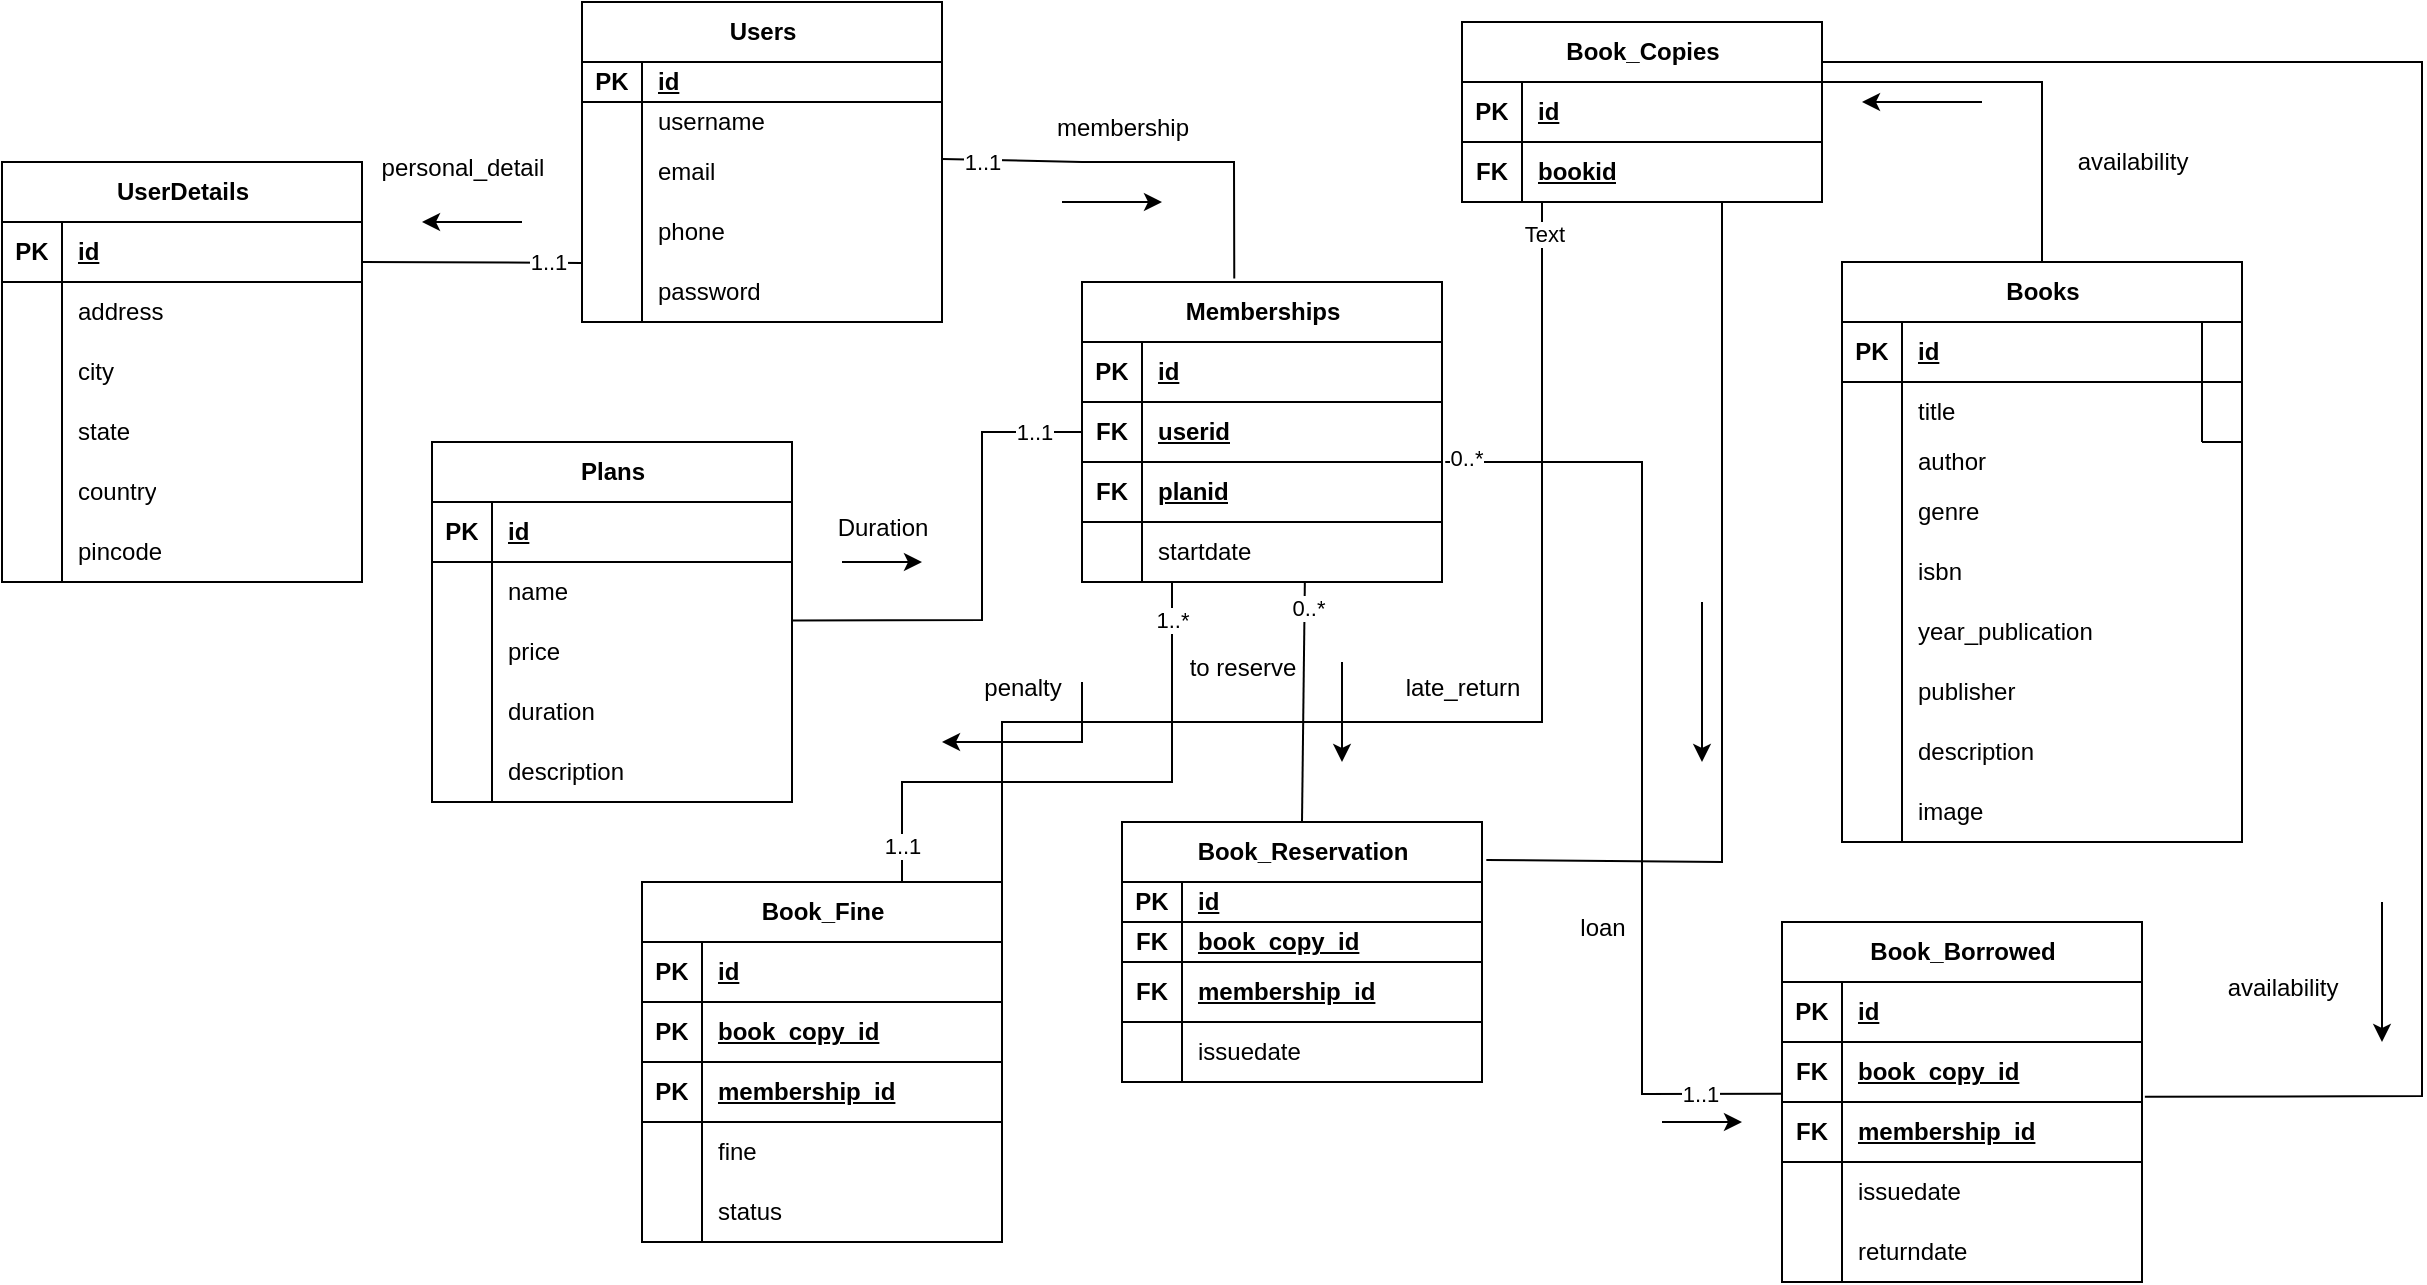 <mxfile version="22.0.8" type="github">
  <diagram id="R2lEEEUBdFMjLlhIrx00" name="Page-1">
    <mxGraphModel dx="1405" dy="641" grid="1" gridSize="10" guides="1" tooltips="1" connect="1" arrows="1" fold="1" page="1" pageScale="1" pageWidth="850" pageHeight="1100" math="0" shadow="0" extFonts="Permanent Marker^https://fonts.googleapis.com/css?family=Permanent+Marker">
      <root>
        <mxCell id="0" />
        <mxCell id="1" parent="0" />
        <mxCell id="9TNjj7RUPjqLeVkrVypB-42" value="UserDetails" style="shape=table;startSize=30;container=1;collapsible=1;childLayout=tableLayout;fixedRows=1;rowLines=0;fontStyle=1;align=center;resizeLast=1;html=1;" vertex="1" parent="1">
          <mxGeometry x="30" y="90" width="180" height="210" as="geometry" />
        </mxCell>
        <mxCell id="9TNjj7RUPjqLeVkrVypB-43" value="" style="shape=tableRow;horizontal=0;startSize=0;swimlaneHead=0;swimlaneBody=0;fillColor=none;collapsible=0;dropTarget=0;points=[[0,0.5],[1,0.5]];portConstraint=eastwest;top=0;left=0;right=0;bottom=1;" vertex="1" parent="9TNjj7RUPjqLeVkrVypB-42">
          <mxGeometry y="30" width="180" height="30" as="geometry" />
        </mxCell>
        <mxCell id="9TNjj7RUPjqLeVkrVypB-44" value="PK" style="shape=partialRectangle;connectable=0;fillColor=none;top=0;left=0;bottom=0;right=0;fontStyle=1;overflow=hidden;whiteSpace=wrap;html=1;" vertex="1" parent="9TNjj7RUPjqLeVkrVypB-43">
          <mxGeometry width="30" height="30" as="geometry">
            <mxRectangle width="30" height="30" as="alternateBounds" />
          </mxGeometry>
        </mxCell>
        <mxCell id="9TNjj7RUPjqLeVkrVypB-45" value="id" style="shape=partialRectangle;connectable=0;fillColor=none;top=0;left=0;bottom=0;right=0;align=left;spacingLeft=6;fontStyle=5;overflow=hidden;whiteSpace=wrap;html=1;" vertex="1" parent="9TNjj7RUPjqLeVkrVypB-43">
          <mxGeometry x="30" width="150" height="30" as="geometry">
            <mxRectangle width="150" height="30" as="alternateBounds" />
          </mxGeometry>
        </mxCell>
        <mxCell id="9TNjj7RUPjqLeVkrVypB-46" value="" style="shape=tableRow;horizontal=0;startSize=0;swimlaneHead=0;swimlaneBody=0;fillColor=none;collapsible=0;dropTarget=0;points=[[0,0.5],[1,0.5]];portConstraint=eastwest;top=0;left=0;right=0;bottom=0;" vertex="1" parent="9TNjj7RUPjqLeVkrVypB-42">
          <mxGeometry y="60" width="180" height="30" as="geometry" />
        </mxCell>
        <mxCell id="9TNjj7RUPjqLeVkrVypB-47" value="" style="shape=partialRectangle;connectable=0;fillColor=none;top=0;left=0;bottom=0;right=0;editable=1;overflow=hidden;whiteSpace=wrap;html=1;" vertex="1" parent="9TNjj7RUPjqLeVkrVypB-46">
          <mxGeometry width="30" height="30" as="geometry">
            <mxRectangle width="30" height="30" as="alternateBounds" />
          </mxGeometry>
        </mxCell>
        <mxCell id="9TNjj7RUPjqLeVkrVypB-48" value="address" style="shape=partialRectangle;connectable=0;fillColor=none;top=0;left=0;bottom=0;right=0;align=left;spacingLeft=6;overflow=hidden;whiteSpace=wrap;html=1;" vertex="1" parent="9TNjj7RUPjqLeVkrVypB-46">
          <mxGeometry x="30" width="150" height="30" as="geometry">
            <mxRectangle width="150" height="30" as="alternateBounds" />
          </mxGeometry>
        </mxCell>
        <mxCell id="9TNjj7RUPjqLeVkrVypB-49" value="" style="shape=tableRow;horizontal=0;startSize=0;swimlaneHead=0;swimlaneBody=0;fillColor=none;collapsible=0;dropTarget=0;points=[[0,0.5],[1,0.5]];portConstraint=eastwest;top=0;left=0;right=0;bottom=0;" vertex="1" parent="9TNjj7RUPjqLeVkrVypB-42">
          <mxGeometry y="90" width="180" height="30" as="geometry" />
        </mxCell>
        <mxCell id="9TNjj7RUPjqLeVkrVypB-50" value="" style="shape=partialRectangle;connectable=0;fillColor=none;top=0;left=0;bottom=0;right=0;editable=1;overflow=hidden;whiteSpace=wrap;html=1;" vertex="1" parent="9TNjj7RUPjqLeVkrVypB-49">
          <mxGeometry width="30" height="30" as="geometry">
            <mxRectangle width="30" height="30" as="alternateBounds" />
          </mxGeometry>
        </mxCell>
        <mxCell id="9TNjj7RUPjqLeVkrVypB-51" value="city" style="shape=partialRectangle;connectable=0;fillColor=none;top=0;left=0;bottom=0;right=0;align=left;spacingLeft=6;overflow=hidden;whiteSpace=wrap;html=1;" vertex="1" parent="9TNjj7RUPjqLeVkrVypB-49">
          <mxGeometry x="30" width="150" height="30" as="geometry">
            <mxRectangle width="150" height="30" as="alternateBounds" />
          </mxGeometry>
        </mxCell>
        <mxCell id="9TNjj7RUPjqLeVkrVypB-52" value="" style="shape=tableRow;horizontal=0;startSize=0;swimlaneHead=0;swimlaneBody=0;fillColor=none;collapsible=0;dropTarget=0;points=[[0,0.5],[1,0.5]];portConstraint=eastwest;top=0;left=0;right=0;bottom=0;" vertex="1" parent="9TNjj7RUPjqLeVkrVypB-42">
          <mxGeometry y="120" width="180" height="30" as="geometry" />
        </mxCell>
        <mxCell id="9TNjj7RUPjqLeVkrVypB-53" value="" style="shape=partialRectangle;connectable=0;fillColor=none;top=0;left=0;bottom=0;right=0;editable=1;overflow=hidden;whiteSpace=wrap;html=1;" vertex="1" parent="9TNjj7RUPjqLeVkrVypB-52">
          <mxGeometry width="30" height="30" as="geometry">
            <mxRectangle width="30" height="30" as="alternateBounds" />
          </mxGeometry>
        </mxCell>
        <mxCell id="9TNjj7RUPjqLeVkrVypB-54" value="state" style="shape=partialRectangle;connectable=0;fillColor=none;top=0;left=0;bottom=0;right=0;align=left;spacingLeft=6;overflow=hidden;whiteSpace=wrap;html=1;" vertex="1" parent="9TNjj7RUPjqLeVkrVypB-52">
          <mxGeometry x="30" width="150" height="30" as="geometry">
            <mxRectangle width="150" height="30" as="alternateBounds" />
          </mxGeometry>
        </mxCell>
        <mxCell id="9TNjj7RUPjqLeVkrVypB-171" value="" style="shape=tableRow;horizontal=0;startSize=0;swimlaneHead=0;swimlaneBody=0;fillColor=none;collapsible=0;dropTarget=0;points=[[0,0.5],[1,0.5]];portConstraint=eastwest;top=0;left=0;right=0;bottom=0;" vertex="1" parent="9TNjj7RUPjqLeVkrVypB-42">
          <mxGeometry y="150" width="180" height="30" as="geometry" />
        </mxCell>
        <mxCell id="9TNjj7RUPjqLeVkrVypB-172" value="" style="shape=partialRectangle;connectable=0;fillColor=none;top=0;left=0;bottom=0;right=0;editable=1;overflow=hidden;whiteSpace=wrap;html=1;" vertex="1" parent="9TNjj7RUPjqLeVkrVypB-171">
          <mxGeometry width="30" height="30" as="geometry">
            <mxRectangle width="30" height="30" as="alternateBounds" />
          </mxGeometry>
        </mxCell>
        <mxCell id="9TNjj7RUPjqLeVkrVypB-173" value="country" style="shape=partialRectangle;connectable=0;fillColor=none;top=0;left=0;bottom=0;right=0;align=left;spacingLeft=6;overflow=hidden;whiteSpace=wrap;html=1;" vertex="1" parent="9TNjj7RUPjqLeVkrVypB-171">
          <mxGeometry x="30" width="150" height="30" as="geometry">
            <mxRectangle width="150" height="30" as="alternateBounds" />
          </mxGeometry>
        </mxCell>
        <mxCell id="9TNjj7RUPjqLeVkrVypB-168" value="" style="shape=tableRow;horizontal=0;startSize=0;swimlaneHead=0;swimlaneBody=0;fillColor=none;collapsible=0;dropTarget=0;points=[[0,0.5],[1,0.5]];portConstraint=eastwest;top=0;left=0;right=0;bottom=0;" vertex="1" parent="9TNjj7RUPjqLeVkrVypB-42">
          <mxGeometry y="180" width="180" height="30" as="geometry" />
        </mxCell>
        <mxCell id="9TNjj7RUPjqLeVkrVypB-169" value="" style="shape=partialRectangle;connectable=0;fillColor=none;top=0;left=0;bottom=0;right=0;editable=1;overflow=hidden;whiteSpace=wrap;html=1;" vertex="1" parent="9TNjj7RUPjqLeVkrVypB-168">
          <mxGeometry width="30" height="30" as="geometry">
            <mxRectangle width="30" height="30" as="alternateBounds" />
          </mxGeometry>
        </mxCell>
        <mxCell id="9TNjj7RUPjqLeVkrVypB-170" value="pincode" style="shape=partialRectangle;connectable=0;fillColor=none;top=0;left=0;bottom=0;right=0;align=left;spacingLeft=6;overflow=hidden;whiteSpace=wrap;html=1;" vertex="1" parent="9TNjj7RUPjqLeVkrVypB-168">
          <mxGeometry x="30" width="150" height="30" as="geometry">
            <mxRectangle width="150" height="30" as="alternateBounds" />
          </mxGeometry>
        </mxCell>
        <mxCell id="9TNjj7RUPjqLeVkrVypB-107" value="Book_Fine" style="shape=table;startSize=30;container=1;collapsible=1;childLayout=tableLayout;fixedRows=1;rowLines=0;fontStyle=1;align=center;resizeLast=1;html=1;" vertex="1" parent="1">
          <mxGeometry x="350" y="450" width="180" height="180" as="geometry" />
        </mxCell>
        <mxCell id="9TNjj7RUPjqLeVkrVypB-108" value="" style="shape=tableRow;horizontal=0;startSize=0;swimlaneHead=0;swimlaneBody=0;fillColor=none;collapsible=0;dropTarget=0;points=[[0,0.5],[1,0.5]];portConstraint=eastwest;top=0;left=0;right=0;bottom=1;" vertex="1" parent="9TNjj7RUPjqLeVkrVypB-107">
          <mxGeometry y="30" width="180" height="30" as="geometry" />
        </mxCell>
        <mxCell id="9TNjj7RUPjqLeVkrVypB-109" value="PK" style="shape=partialRectangle;connectable=0;fillColor=none;top=0;left=0;bottom=0;right=0;fontStyle=1;overflow=hidden;whiteSpace=wrap;html=1;" vertex="1" parent="9TNjj7RUPjqLeVkrVypB-108">
          <mxGeometry width="30" height="30" as="geometry">
            <mxRectangle width="30" height="30" as="alternateBounds" />
          </mxGeometry>
        </mxCell>
        <mxCell id="9TNjj7RUPjqLeVkrVypB-110" value="id" style="shape=partialRectangle;connectable=0;fillColor=none;top=0;left=0;bottom=0;right=0;align=left;spacingLeft=6;fontStyle=5;overflow=hidden;whiteSpace=wrap;html=1;" vertex="1" parent="9TNjj7RUPjqLeVkrVypB-108">
          <mxGeometry x="30" width="150" height="30" as="geometry">
            <mxRectangle width="150" height="30" as="alternateBounds" />
          </mxGeometry>
        </mxCell>
        <mxCell id="9TNjj7RUPjqLeVkrVypB-180" value="" style="shape=tableRow;horizontal=0;startSize=0;swimlaneHead=0;swimlaneBody=0;fillColor=none;collapsible=0;dropTarget=0;points=[[0,0.5],[1,0.5]];portConstraint=eastwest;top=0;left=0;right=0;bottom=1;" vertex="1" parent="9TNjj7RUPjqLeVkrVypB-107">
          <mxGeometry y="60" width="180" height="30" as="geometry" />
        </mxCell>
        <mxCell id="9TNjj7RUPjqLeVkrVypB-181" value="PK" style="shape=partialRectangle;connectable=0;fillColor=none;top=0;left=0;bottom=0;right=0;fontStyle=1;overflow=hidden;whiteSpace=wrap;html=1;" vertex="1" parent="9TNjj7RUPjqLeVkrVypB-180">
          <mxGeometry width="30" height="30" as="geometry">
            <mxRectangle width="30" height="30" as="alternateBounds" />
          </mxGeometry>
        </mxCell>
        <mxCell id="9TNjj7RUPjqLeVkrVypB-182" value="book_copy_id" style="shape=partialRectangle;connectable=0;fillColor=none;top=0;left=0;bottom=0;right=0;align=left;spacingLeft=6;fontStyle=5;overflow=hidden;whiteSpace=wrap;html=1;" vertex="1" parent="9TNjj7RUPjqLeVkrVypB-180">
          <mxGeometry x="30" width="150" height="30" as="geometry">
            <mxRectangle width="150" height="30" as="alternateBounds" />
          </mxGeometry>
        </mxCell>
        <mxCell id="9TNjj7RUPjqLeVkrVypB-183" value="" style="shape=tableRow;horizontal=0;startSize=0;swimlaneHead=0;swimlaneBody=0;fillColor=none;collapsible=0;dropTarget=0;points=[[0,0.5],[1,0.5]];portConstraint=eastwest;top=0;left=0;right=0;bottom=1;" vertex="1" parent="9TNjj7RUPjqLeVkrVypB-107">
          <mxGeometry y="90" width="180" height="30" as="geometry" />
        </mxCell>
        <mxCell id="9TNjj7RUPjqLeVkrVypB-184" value="PK" style="shape=partialRectangle;connectable=0;fillColor=none;top=0;left=0;bottom=0;right=0;fontStyle=1;overflow=hidden;whiteSpace=wrap;html=1;" vertex="1" parent="9TNjj7RUPjqLeVkrVypB-183">
          <mxGeometry width="30" height="30" as="geometry">
            <mxRectangle width="30" height="30" as="alternateBounds" />
          </mxGeometry>
        </mxCell>
        <mxCell id="9TNjj7RUPjqLeVkrVypB-185" value="membership_id" style="shape=partialRectangle;connectable=0;fillColor=none;top=0;left=0;bottom=0;right=0;align=left;spacingLeft=6;fontStyle=5;overflow=hidden;whiteSpace=wrap;html=1;" vertex="1" parent="9TNjj7RUPjqLeVkrVypB-183">
          <mxGeometry x="30" width="150" height="30" as="geometry">
            <mxRectangle width="150" height="30" as="alternateBounds" />
          </mxGeometry>
        </mxCell>
        <mxCell id="9TNjj7RUPjqLeVkrVypB-114" value="" style="shape=tableRow;horizontal=0;startSize=0;swimlaneHead=0;swimlaneBody=0;fillColor=none;collapsible=0;dropTarget=0;points=[[0,0.5],[1,0.5]];portConstraint=eastwest;top=0;left=0;right=0;bottom=0;" vertex="1" parent="9TNjj7RUPjqLeVkrVypB-107">
          <mxGeometry y="120" width="180" height="30" as="geometry" />
        </mxCell>
        <mxCell id="9TNjj7RUPjqLeVkrVypB-115" value="" style="shape=partialRectangle;connectable=0;fillColor=none;top=0;left=0;bottom=0;right=0;editable=1;overflow=hidden;whiteSpace=wrap;html=1;" vertex="1" parent="9TNjj7RUPjqLeVkrVypB-114">
          <mxGeometry width="30" height="30" as="geometry">
            <mxRectangle width="30" height="30" as="alternateBounds" />
          </mxGeometry>
        </mxCell>
        <mxCell id="9TNjj7RUPjqLeVkrVypB-116" value="fine" style="shape=partialRectangle;connectable=0;fillColor=none;top=0;left=0;bottom=0;right=0;align=left;spacingLeft=6;overflow=hidden;whiteSpace=wrap;html=1;" vertex="1" parent="9TNjj7RUPjqLeVkrVypB-114">
          <mxGeometry x="30" width="150" height="30" as="geometry">
            <mxRectangle width="150" height="30" as="alternateBounds" />
          </mxGeometry>
        </mxCell>
        <mxCell id="9TNjj7RUPjqLeVkrVypB-117" value="" style="shape=tableRow;horizontal=0;startSize=0;swimlaneHead=0;swimlaneBody=0;fillColor=none;collapsible=0;dropTarget=0;points=[[0,0.5],[1,0.5]];portConstraint=eastwest;top=0;left=0;right=0;bottom=0;" vertex="1" parent="9TNjj7RUPjqLeVkrVypB-107">
          <mxGeometry y="150" width="180" height="30" as="geometry" />
        </mxCell>
        <mxCell id="9TNjj7RUPjqLeVkrVypB-118" value="" style="shape=partialRectangle;connectable=0;fillColor=none;top=0;left=0;bottom=0;right=0;editable=1;overflow=hidden;whiteSpace=wrap;html=1;" vertex="1" parent="9TNjj7RUPjqLeVkrVypB-117">
          <mxGeometry width="30" height="30" as="geometry">
            <mxRectangle width="30" height="30" as="alternateBounds" />
          </mxGeometry>
        </mxCell>
        <mxCell id="9TNjj7RUPjqLeVkrVypB-119" value="status" style="shape=partialRectangle;connectable=0;fillColor=none;top=0;left=0;bottom=0;right=0;align=left;spacingLeft=6;overflow=hidden;whiteSpace=wrap;html=1;" vertex="1" parent="9TNjj7RUPjqLeVkrVypB-117">
          <mxGeometry x="30" width="150" height="30" as="geometry">
            <mxRectangle width="150" height="30" as="alternateBounds" />
          </mxGeometry>
        </mxCell>
        <mxCell id="9TNjj7RUPjqLeVkrVypB-133" value="Book_Borrowed" style="shape=table;startSize=30;container=1;collapsible=1;childLayout=tableLayout;fixedRows=1;rowLines=0;fontStyle=1;align=center;resizeLast=1;html=1;" vertex="1" parent="1">
          <mxGeometry x="920" y="470" width="180" height="180" as="geometry" />
        </mxCell>
        <mxCell id="9TNjj7RUPjqLeVkrVypB-134" value="" style="shape=tableRow;horizontal=0;startSize=0;swimlaneHead=0;swimlaneBody=0;fillColor=none;collapsible=0;dropTarget=0;points=[[0,0.5],[1,0.5]];portConstraint=eastwest;top=0;left=0;right=0;bottom=1;" vertex="1" parent="9TNjj7RUPjqLeVkrVypB-133">
          <mxGeometry y="30" width="180" height="30" as="geometry" />
        </mxCell>
        <mxCell id="9TNjj7RUPjqLeVkrVypB-135" value="PK" style="shape=partialRectangle;connectable=0;fillColor=none;top=0;left=0;bottom=0;right=0;fontStyle=1;overflow=hidden;whiteSpace=wrap;html=1;" vertex="1" parent="9TNjj7RUPjqLeVkrVypB-134">
          <mxGeometry width="30" height="30" as="geometry">
            <mxRectangle width="30" height="30" as="alternateBounds" />
          </mxGeometry>
        </mxCell>
        <mxCell id="9TNjj7RUPjqLeVkrVypB-136" value="id" style="shape=partialRectangle;connectable=0;fillColor=none;top=0;left=0;bottom=0;right=0;align=left;spacingLeft=6;fontStyle=5;overflow=hidden;whiteSpace=wrap;html=1;" vertex="1" parent="9TNjj7RUPjqLeVkrVypB-134">
          <mxGeometry x="30" width="150" height="30" as="geometry">
            <mxRectangle width="150" height="30" as="alternateBounds" />
          </mxGeometry>
        </mxCell>
        <mxCell id="9TNjj7RUPjqLeVkrVypB-200" value="" style="shape=tableRow;horizontal=0;startSize=0;swimlaneHead=0;swimlaneBody=0;fillColor=none;collapsible=0;dropTarget=0;points=[[0,0.5],[1,0.5]];portConstraint=eastwest;top=0;left=0;right=0;bottom=1;" vertex="1" parent="9TNjj7RUPjqLeVkrVypB-133">
          <mxGeometry y="60" width="180" height="30" as="geometry" />
        </mxCell>
        <mxCell id="9TNjj7RUPjqLeVkrVypB-201" value="FK" style="shape=partialRectangle;connectable=0;fillColor=none;top=0;left=0;bottom=0;right=0;fontStyle=1;overflow=hidden;whiteSpace=wrap;html=1;" vertex="1" parent="9TNjj7RUPjqLeVkrVypB-200">
          <mxGeometry width="30" height="30" as="geometry">
            <mxRectangle width="30" height="30" as="alternateBounds" />
          </mxGeometry>
        </mxCell>
        <mxCell id="9TNjj7RUPjqLeVkrVypB-202" value="book_copy_id" style="shape=partialRectangle;connectable=0;fillColor=none;top=0;left=0;bottom=0;right=0;align=left;spacingLeft=6;fontStyle=5;overflow=hidden;whiteSpace=wrap;html=1;" vertex="1" parent="9TNjj7RUPjqLeVkrVypB-200">
          <mxGeometry x="30" width="150" height="30" as="geometry">
            <mxRectangle width="150" height="30" as="alternateBounds" />
          </mxGeometry>
        </mxCell>
        <mxCell id="9TNjj7RUPjqLeVkrVypB-197" value="" style="shape=tableRow;horizontal=0;startSize=0;swimlaneHead=0;swimlaneBody=0;fillColor=none;collapsible=0;dropTarget=0;points=[[0,0.5],[1,0.5]];portConstraint=eastwest;top=0;left=0;right=0;bottom=1;" vertex="1" parent="9TNjj7RUPjqLeVkrVypB-133">
          <mxGeometry y="90" width="180" height="30" as="geometry" />
        </mxCell>
        <mxCell id="9TNjj7RUPjqLeVkrVypB-198" value="FK" style="shape=partialRectangle;connectable=0;fillColor=none;top=0;left=0;bottom=0;right=0;fontStyle=1;overflow=hidden;whiteSpace=wrap;html=1;" vertex="1" parent="9TNjj7RUPjqLeVkrVypB-197">
          <mxGeometry width="30" height="30" as="geometry">
            <mxRectangle width="30" height="30" as="alternateBounds" />
          </mxGeometry>
        </mxCell>
        <mxCell id="9TNjj7RUPjqLeVkrVypB-199" value="membership_id" style="shape=partialRectangle;connectable=0;fillColor=none;top=0;left=0;bottom=0;right=0;align=left;spacingLeft=6;fontStyle=5;overflow=hidden;whiteSpace=wrap;html=1;" vertex="1" parent="9TNjj7RUPjqLeVkrVypB-197">
          <mxGeometry x="30" width="150" height="30" as="geometry">
            <mxRectangle width="150" height="30" as="alternateBounds" />
          </mxGeometry>
        </mxCell>
        <mxCell id="9TNjj7RUPjqLeVkrVypB-137" value="" style="shape=tableRow;horizontal=0;startSize=0;swimlaneHead=0;swimlaneBody=0;fillColor=none;collapsible=0;dropTarget=0;points=[[0,0.5],[1,0.5]];portConstraint=eastwest;top=0;left=0;right=0;bottom=0;" vertex="1" parent="9TNjj7RUPjqLeVkrVypB-133">
          <mxGeometry y="120" width="180" height="30" as="geometry" />
        </mxCell>
        <mxCell id="9TNjj7RUPjqLeVkrVypB-138" value="" style="shape=partialRectangle;connectable=0;fillColor=none;top=0;left=0;bottom=0;right=0;editable=1;overflow=hidden;whiteSpace=wrap;html=1;" vertex="1" parent="9TNjj7RUPjqLeVkrVypB-137">
          <mxGeometry width="30" height="30" as="geometry">
            <mxRectangle width="30" height="30" as="alternateBounds" />
          </mxGeometry>
        </mxCell>
        <mxCell id="9TNjj7RUPjqLeVkrVypB-139" value="issuedate" style="shape=partialRectangle;connectable=0;fillColor=none;top=0;left=0;bottom=0;right=0;align=left;spacingLeft=6;overflow=hidden;whiteSpace=wrap;html=1;" vertex="1" parent="9TNjj7RUPjqLeVkrVypB-137">
          <mxGeometry x="30" width="150" height="30" as="geometry">
            <mxRectangle width="150" height="30" as="alternateBounds" />
          </mxGeometry>
        </mxCell>
        <mxCell id="9TNjj7RUPjqLeVkrVypB-140" value="" style="shape=tableRow;horizontal=0;startSize=0;swimlaneHead=0;swimlaneBody=0;fillColor=none;collapsible=0;dropTarget=0;points=[[0,0.5],[1,0.5]];portConstraint=eastwest;top=0;left=0;right=0;bottom=0;" vertex="1" parent="9TNjj7RUPjqLeVkrVypB-133">
          <mxGeometry y="150" width="180" height="30" as="geometry" />
        </mxCell>
        <mxCell id="9TNjj7RUPjqLeVkrVypB-141" value="" style="shape=partialRectangle;connectable=0;fillColor=none;top=0;left=0;bottom=0;right=0;editable=1;overflow=hidden;whiteSpace=wrap;html=1;" vertex="1" parent="9TNjj7RUPjqLeVkrVypB-140">
          <mxGeometry width="30" height="30" as="geometry">
            <mxRectangle width="30" height="30" as="alternateBounds" />
          </mxGeometry>
        </mxCell>
        <mxCell id="9TNjj7RUPjqLeVkrVypB-142" value="returndate" style="shape=partialRectangle;connectable=0;fillColor=none;top=0;left=0;bottom=0;right=0;align=left;spacingLeft=6;overflow=hidden;whiteSpace=wrap;html=1;" vertex="1" parent="9TNjj7RUPjqLeVkrVypB-140">
          <mxGeometry x="30" width="150" height="30" as="geometry">
            <mxRectangle width="150" height="30" as="alternateBounds" />
          </mxGeometry>
        </mxCell>
        <mxCell id="9TNjj7RUPjqLeVkrVypB-146" value="Books" style="shape=table;startSize=30;container=1;collapsible=1;childLayout=tableLayout;fixedRows=1;rowLines=0;fontStyle=1;align=center;resizeLast=1;html=1;" vertex="1" parent="1">
          <mxGeometry x="950" y="140" width="200" height="290" as="geometry" />
        </mxCell>
        <mxCell id="9TNjj7RUPjqLeVkrVypB-147" value="" style="shape=tableRow;horizontal=0;startSize=0;swimlaneHead=0;swimlaneBody=0;fillColor=none;collapsible=0;dropTarget=0;points=[[0,0.5],[1,0.5]];portConstraint=eastwest;top=0;left=0;right=0;bottom=1;" vertex="1" parent="9TNjj7RUPjqLeVkrVypB-146">
          <mxGeometry y="30" width="200" height="30" as="geometry" />
        </mxCell>
        <mxCell id="9TNjj7RUPjqLeVkrVypB-148" value="PK" style="shape=partialRectangle;connectable=0;fillColor=none;top=0;left=0;bottom=0;right=0;fontStyle=1;overflow=hidden;whiteSpace=wrap;html=1;" vertex="1" parent="9TNjj7RUPjqLeVkrVypB-147">
          <mxGeometry width="30" height="30" as="geometry">
            <mxRectangle width="30" height="30" as="alternateBounds" />
          </mxGeometry>
        </mxCell>
        <mxCell id="9TNjj7RUPjqLeVkrVypB-149" value="id" style="shape=partialRectangle;connectable=0;fillColor=none;top=0;left=0;bottom=0;right=0;align=left;spacingLeft=6;fontStyle=5;overflow=hidden;whiteSpace=wrap;html=1;" vertex="1" parent="9TNjj7RUPjqLeVkrVypB-147">
          <mxGeometry x="30" width="170" height="30" as="geometry">
            <mxRectangle width="170" height="30" as="alternateBounds" />
          </mxGeometry>
        </mxCell>
        <mxCell id="9TNjj7RUPjqLeVkrVypB-150" value="" style="shape=tableRow;horizontal=0;startSize=0;swimlaneHead=0;swimlaneBody=0;fillColor=none;collapsible=0;dropTarget=0;points=[[0,0.5],[1,0.5]];portConstraint=eastwest;top=0;left=0;right=0;bottom=0;" vertex="1" parent="9TNjj7RUPjqLeVkrVypB-146">
          <mxGeometry y="60" width="200" height="30" as="geometry" />
        </mxCell>
        <mxCell id="9TNjj7RUPjqLeVkrVypB-151" value="" style="shape=partialRectangle;connectable=0;fillColor=none;top=0;left=0;bottom=0;right=0;editable=1;overflow=hidden;whiteSpace=wrap;html=1;" vertex="1" parent="9TNjj7RUPjqLeVkrVypB-150">
          <mxGeometry width="30" height="30" as="geometry">
            <mxRectangle width="30" height="30" as="alternateBounds" />
          </mxGeometry>
        </mxCell>
        <mxCell id="9TNjj7RUPjqLeVkrVypB-152" value="title" style="shape=partialRectangle;connectable=0;fillColor=none;top=0;left=0;bottom=0;right=0;align=left;spacingLeft=6;overflow=hidden;whiteSpace=wrap;html=1;" vertex="1" parent="9TNjj7RUPjqLeVkrVypB-150">
          <mxGeometry x="30" width="150" height="30" as="geometry">
            <mxRectangle width="150" height="30" as="alternateBounds" />
          </mxGeometry>
        </mxCell>
        <mxCell id="9TNjj7RUPjqLeVkrVypB-190" value="" style="shape=table;startSize=30;container=1;collapsible=1;childLayout=tableLayout;fixedRows=1;rowLines=0;fontStyle=1;align=center;resizeLast=1;html=1;" vertex="1" parent="9TNjj7RUPjqLeVkrVypB-150">
          <mxGeometry x="180" width="20" height="30" as="geometry">
            <mxRectangle width="20" height="30" as="alternateBounds" />
          </mxGeometry>
        </mxCell>
        <mxCell id="9TNjj7RUPjqLeVkrVypB-191" value="" style="shape=tableRow;horizontal=0;startSize=0;swimlaneHead=0;swimlaneBody=0;fillColor=none;collapsible=0;dropTarget=0;points=[[0,0.5],[1,0.5]];portConstraint=eastwest;top=0;left=0;right=0;bottom=1;" vertex="1" visible="0" parent="9TNjj7RUPjqLeVkrVypB-190">
          <mxGeometry y="30" width="180" height="30" as="geometry" />
        </mxCell>
        <mxCell id="9TNjj7RUPjqLeVkrVypB-192" value="PK" style="shape=partialRectangle;connectable=0;fillColor=none;top=0;left=0;bottom=0;right=0;fontStyle=1;overflow=hidden;whiteSpace=wrap;html=1;" vertex="1" parent="9TNjj7RUPjqLeVkrVypB-191">
          <mxGeometry width="30" height="30" as="geometry">
            <mxRectangle width="30" height="30" as="alternateBounds" />
          </mxGeometry>
        </mxCell>
        <mxCell id="9TNjj7RUPjqLeVkrVypB-193" value="UniqueID" style="shape=partialRectangle;connectable=0;fillColor=none;top=0;left=0;bottom=0;right=0;align=left;spacingLeft=6;fontStyle=5;overflow=hidden;whiteSpace=wrap;html=1;" vertex="1" parent="9TNjj7RUPjqLeVkrVypB-191">
          <mxGeometry x="30" width="150" height="30" as="geometry">
            <mxRectangle width="150" height="30" as="alternateBounds" />
          </mxGeometry>
        </mxCell>
        <mxCell id="9TNjj7RUPjqLeVkrVypB-153" value="" style="shape=tableRow;horizontal=0;startSize=0;swimlaneHead=0;swimlaneBody=0;fillColor=none;collapsible=0;dropTarget=0;points=[[0,0.5],[1,0.5]];portConstraint=eastwest;top=0;left=0;right=0;bottom=0;" vertex="1" parent="9TNjj7RUPjqLeVkrVypB-146">
          <mxGeometry y="90" width="200" height="20" as="geometry" />
        </mxCell>
        <mxCell id="9TNjj7RUPjqLeVkrVypB-154" value="" style="shape=partialRectangle;connectable=0;fillColor=none;top=0;left=0;bottom=0;right=0;editable=1;overflow=hidden;whiteSpace=wrap;html=1;" vertex="1" parent="9TNjj7RUPjqLeVkrVypB-153">
          <mxGeometry width="30" height="20" as="geometry">
            <mxRectangle width="30" height="20" as="alternateBounds" />
          </mxGeometry>
        </mxCell>
        <mxCell id="9TNjj7RUPjqLeVkrVypB-155" value="author" style="shape=partialRectangle;connectable=0;fillColor=none;top=0;left=0;bottom=0;right=0;align=left;spacingLeft=6;overflow=hidden;whiteSpace=wrap;html=1;" vertex="1" parent="9TNjj7RUPjqLeVkrVypB-153">
          <mxGeometry x="30" width="170" height="20" as="geometry">
            <mxRectangle width="170" height="20" as="alternateBounds" />
          </mxGeometry>
        </mxCell>
        <mxCell id="9TNjj7RUPjqLeVkrVypB-156" value="" style="shape=tableRow;horizontal=0;startSize=0;swimlaneHead=0;swimlaneBody=0;fillColor=none;collapsible=0;dropTarget=0;points=[[0,0.5],[1,0.5]];portConstraint=eastwest;top=0;left=0;right=0;bottom=0;" vertex="1" parent="9TNjj7RUPjqLeVkrVypB-146">
          <mxGeometry y="110" width="200" height="30" as="geometry" />
        </mxCell>
        <mxCell id="9TNjj7RUPjqLeVkrVypB-157" value="" style="shape=partialRectangle;connectable=0;fillColor=none;top=0;left=0;bottom=0;right=0;editable=1;overflow=hidden;whiteSpace=wrap;html=1;" vertex="1" parent="9TNjj7RUPjqLeVkrVypB-156">
          <mxGeometry width="30" height="30" as="geometry">
            <mxRectangle width="30" height="30" as="alternateBounds" />
          </mxGeometry>
        </mxCell>
        <mxCell id="9TNjj7RUPjqLeVkrVypB-158" value="genre" style="shape=partialRectangle;connectable=0;fillColor=none;top=0;left=0;bottom=0;right=0;align=left;spacingLeft=6;overflow=hidden;whiteSpace=wrap;html=1;" vertex="1" parent="9TNjj7RUPjqLeVkrVypB-156">
          <mxGeometry x="30" width="170" height="30" as="geometry">
            <mxRectangle width="170" height="30" as="alternateBounds" />
          </mxGeometry>
        </mxCell>
        <mxCell id="9TNjj7RUPjqLeVkrVypB-206" value="" style="shape=tableRow;horizontal=0;startSize=0;swimlaneHead=0;swimlaneBody=0;fillColor=none;collapsible=0;dropTarget=0;points=[[0,0.5],[1,0.5]];portConstraint=eastwest;top=0;left=0;right=0;bottom=0;" vertex="1" parent="9TNjj7RUPjqLeVkrVypB-146">
          <mxGeometry y="140" width="200" height="30" as="geometry" />
        </mxCell>
        <mxCell id="9TNjj7RUPjqLeVkrVypB-207" value="" style="shape=partialRectangle;connectable=0;fillColor=none;top=0;left=0;bottom=0;right=0;editable=1;overflow=hidden;whiteSpace=wrap;html=1;" vertex="1" parent="9TNjj7RUPjqLeVkrVypB-206">
          <mxGeometry width="30" height="30" as="geometry">
            <mxRectangle width="30" height="30" as="alternateBounds" />
          </mxGeometry>
        </mxCell>
        <mxCell id="9TNjj7RUPjqLeVkrVypB-208" value="isbn" style="shape=partialRectangle;connectable=0;fillColor=none;top=0;left=0;bottom=0;right=0;align=left;spacingLeft=6;overflow=hidden;whiteSpace=wrap;html=1;" vertex="1" parent="9TNjj7RUPjqLeVkrVypB-206">
          <mxGeometry x="30" width="170" height="30" as="geometry">
            <mxRectangle width="170" height="30" as="alternateBounds" />
          </mxGeometry>
        </mxCell>
        <mxCell id="9TNjj7RUPjqLeVkrVypB-212" value="" style="shape=tableRow;horizontal=0;startSize=0;swimlaneHead=0;swimlaneBody=0;fillColor=none;collapsible=0;dropTarget=0;points=[[0,0.5],[1,0.5]];portConstraint=eastwest;top=0;left=0;right=0;bottom=0;" vertex="1" parent="9TNjj7RUPjqLeVkrVypB-146">
          <mxGeometry y="170" width="200" height="30" as="geometry" />
        </mxCell>
        <mxCell id="9TNjj7RUPjqLeVkrVypB-213" value="" style="shape=partialRectangle;connectable=0;fillColor=none;top=0;left=0;bottom=0;right=0;editable=1;overflow=hidden;whiteSpace=wrap;html=1;" vertex="1" parent="9TNjj7RUPjqLeVkrVypB-212">
          <mxGeometry width="30" height="30" as="geometry">
            <mxRectangle width="30" height="30" as="alternateBounds" />
          </mxGeometry>
        </mxCell>
        <mxCell id="9TNjj7RUPjqLeVkrVypB-214" value="year_publication" style="shape=partialRectangle;connectable=0;fillColor=none;top=0;left=0;bottom=0;right=0;align=left;spacingLeft=6;overflow=hidden;whiteSpace=wrap;html=1;" vertex="1" parent="9TNjj7RUPjqLeVkrVypB-212">
          <mxGeometry x="30" width="170" height="30" as="geometry">
            <mxRectangle width="170" height="30" as="alternateBounds" />
          </mxGeometry>
        </mxCell>
        <mxCell id="9TNjj7RUPjqLeVkrVypB-209" value="" style="shape=tableRow;horizontal=0;startSize=0;swimlaneHead=0;swimlaneBody=0;fillColor=none;collapsible=0;dropTarget=0;points=[[0,0.5],[1,0.5]];portConstraint=eastwest;top=0;left=0;right=0;bottom=0;" vertex="1" parent="9TNjj7RUPjqLeVkrVypB-146">
          <mxGeometry y="200" width="200" height="30" as="geometry" />
        </mxCell>
        <mxCell id="9TNjj7RUPjqLeVkrVypB-210" value="" style="shape=partialRectangle;connectable=0;fillColor=none;top=0;left=0;bottom=0;right=0;editable=1;overflow=hidden;whiteSpace=wrap;html=1;" vertex="1" parent="9TNjj7RUPjqLeVkrVypB-209">
          <mxGeometry width="30" height="30" as="geometry">
            <mxRectangle width="30" height="30" as="alternateBounds" />
          </mxGeometry>
        </mxCell>
        <mxCell id="9TNjj7RUPjqLeVkrVypB-211" value="publisher" style="shape=partialRectangle;connectable=0;fillColor=none;top=0;left=0;bottom=0;right=0;align=left;spacingLeft=6;overflow=hidden;whiteSpace=wrap;html=1;" vertex="1" parent="9TNjj7RUPjqLeVkrVypB-209">
          <mxGeometry x="30" width="170" height="30" as="geometry">
            <mxRectangle width="170" height="30" as="alternateBounds" />
          </mxGeometry>
        </mxCell>
        <mxCell id="9TNjj7RUPjqLeVkrVypB-215" value="" style="shape=tableRow;horizontal=0;startSize=0;swimlaneHead=0;swimlaneBody=0;fillColor=none;collapsible=0;dropTarget=0;points=[[0,0.5],[1,0.5]];portConstraint=eastwest;top=0;left=0;right=0;bottom=0;" vertex="1" parent="9TNjj7RUPjqLeVkrVypB-146">
          <mxGeometry y="230" width="200" height="30" as="geometry" />
        </mxCell>
        <mxCell id="9TNjj7RUPjqLeVkrVypB-216" value="" style="shape=partialRectangle;connectable=0;fillColor=none;top=0;left=0;bottom=0;right=0;editable=1;overflow=hidden;whiteSpace=wrap;html=1;" vertex="1" parent="9TNjj7RUPjqLeVkrVypB-215">
          <mxGeometry width="30" height="30" as="geometry">
            <mxRectangle width="30" height="30" as="alternateBounds" />
          </mxGeometry>
        </mxCell>
        <mxCell id="9TNjj7RUPjqLeVkrVypB-217" value="description" style="shape=partialRectangle;connectable=0;fillColor=none;top=0;left=0;bottom=0;right=0;align=left;spacingLeft=6;overflow=hidden;whiteSpace=wrap;html=1;" vertex="1" parent="9TNjj7RUPjqLeVkrVypB-215">
          <mxGeometry x="30" width="170" height="30" as="geometry">
            <mxRectangle width="170" height="30" as="alternateBounds" />
          </mxGeometry>
        </mxCell>
        <mxCell id="9TNjj7RUPjqLeVkrVypB-218" value="" style="shape=tableRow;horizontal=0;startSize=0;swimlaneHead=0;swimlaneBody=0;fillColor=none;collapsible=0;dropTarget=0;points=[[0,0.5],[1,0.5]];portConstraint=eastwest;top=0;left=0;right=0;bottom=0;" vertex="1" parent="9TNjj7RUPjqLeVkrVypB-146">
          <mxGeometry y="260" width="200" height="30" as="geometry" />
        </mxCell>
        <mxCell id="9TNjj7RUPjqLeVkrVypB-219" value="" style="shape=partialRectangle;connectable=0;fillColor=none;top=0;left=0;bottom=0;right=0;editable=1;overflow=hidden;whiteSpace=wrap;html=1;" vertex="1" parent="9TNjj7RUPjqLeVkrVypB-218">
          <mxGeometry width="30" height="30" as="geometry">
            <mxRectangle width="30" height="30" as="alternateBounds" />
          </mxGeometry>
        </mxCell>
        <mxCell id="9TNjj7RUPjqLeVkrVypB-220" value="image" style="shape=partialRectangle;connectable=0;fillColor=none;top=0;left=0;bottom=0;right=0;align=left;spacingLeft=6;overflow=hidden;whiteSpace=wrap;html=1;" vertex="1" parent="9TNjj7RUPjqLeVkrVypB-218">
          <mxGeometry x="30" width="170" height="30" as="geometry">
            <mxRectangle width="170" height="30" as="alternateBounds" />
          </mxGeometry>
        </mxCell>
        <mxCell id="9TNjj7RUPjqLeVkrVypB-94" value="Users" style="shape=table;startSize=30;container=1;collapsible=1;childLayout=tableLayout;fixedRows=1;rowLines=0;fontStyle=1;align=center;resizeLast=1;html=1;" vertex="1" parent="1">
          <mxGeometry x="320" y="10" width="180" height="160" as="geometry" />
        </mxCell>
        <mxCell id="9TNjj7RUPjqLeVkrVypB-95" value="" style="shape=tableRow;horizontal=0;startSize=0;swimlaneHead=0;swimlaneBody=0;fillColor=none;collapsible=0;dropTarget=0;points=[[0,0.5],[1,0.5]];portConstraint=eastwest;top=0;left=0;right=0;bottom=1;" vertex="1" parent="9TNjj7RUPjqLeVkrVypB-94">
          <mxGeometry y="30" width="180" height="20" as="geometry" />
        </mxCell>
        <mxCell id="9TNjj7RUPjqLeVkrVypB-96" value="PK" style="shape=partialRectangle;connectable=0;fillColor=none;top=0;left=0;bottom=0;right=0;fontStyle=1;overflow=hidden;whiteSpace=wrap;html=1;" vertex="1" parent="9TNjj7RUPjqLeVkrVypB-95">
          <mxGeometry width="30" height="20" as="geometry">
            <mxRectangle width="30" height="20" as="alternateBounds" />
          </mxGeometry>
        </mxCell>
        <mxCell id="9TNjj7RUPjqLeVkrVypB-97" value="id" style="shape=partialRectangle;connectable=0;fillColor=none;top=0;left=0;bottom=0;right=0;align=left;spacingLeft=6;fontStyle=5;overflow=hidden;whiteSpace=wrap;html=1;" vertex="1" parent="9TNjj7RUPjqLeVkrVypB-95">
          <mxGeometry x="30" width="150" height="20" as="geometry">
            <mxRectangle width="150" height="20" as="alternateBounds" />
          </mxGeometry>
        </mxCell>
        <mxCell id="9TNjj7RUPjqLeVkrVypB-98" value="" style="shape=tableRow;horizontal=0;startSize=0;swimlaneHead=0;swimlaneBody=0;fillColor=none;collapsible=0;dropTarget=0;points=[[0,0.5],[1,0.5]];portConstraint=eastwest;top=0;left=0;right=0;bottom=0;" vertex="1" parent="9TNjj7RUPjqLeVkrVypB-94">
          <mxGeometry y="50" width="180" height="20" as="geometry" />
        </mxCell>
        <mxCell id="9TNjj7RUPjqLeVkrVypB-99" value="" style="shape=partialRectangle;connectable=0;fillColor=none;top=0;left=0;bottom=0;right=0;editable=1;overflow=hidden;whiteSpace=wrap;html=1;" vertex="1" parent="9TNjj7RUPjqLeVkrVypB-98">
          <mxGeometry width="30" height="20" as="geometry">
            <mxRectangle width="30" height="20" as="alternateBounds" />
          </mxGeometry>
        </mxCell>
        <mxCell id="9TNjj7RUPjqLeVkrVypB-100" value="username" style="shape=partialRectangle;connectable=0;fillColor=none;top=0;left=0;bottom=0;right=0;align=left;spacingLeft=6;overflow=hidden;whiteSpace=wrap;html=1;" vertex="1" parent="9TNjj7RUPjqLeVkrVypB-98">
          <mxGeometry x="30" width="150" height="20" as="geometry">
            <mxRectangle width="150" height="20" as="alternateBounds" />
          </mxGeometry>
        </mxCell>
        <mxCell id="9TNjj7RUPjqLeVkrVypB-101" value="" style="shape=tableRow;horizontal=0;startSize=0;swimlaneHead=0;swimlaneBody=0;fillColor=none;collapsible=0;dropTarget=0;points=[[0,0.5],[1,0.5]];portConstraint=eastwest;top=0;left=0;right=0;bottom=0;" vertex="1" parent="9TNjj7RUPjqLeVkrVypB-94">
          <mxGeometry y="70" width="180" height="30" as="geometry" />
        </mxCell>
        <mxCell id="9TNjj7RUPjqLeVkrVypB-102" value="" style="shape=partialRectangle;connectable=0;fillColor=none;top=0;left=0;bottom=0;right=0;editable=1;overflow=hidden;whiteSpace=wrap;html=1;" vertex="1" parent="9TNjj7RUPjqLeVkrVypB-101">
          <mxGeometry width="30" height="30" as="geometry">
            <mxRectangle width="30" height="30" as="alternateBounds" />
          </mxGeometry>
        </mxCell>
        <mxCell id="9TNjj7RUPjqLeVkrVypB-103" value="email" style="shape=partialRectangle;connectable=0;fillColor=none;top=0;left=0;bottom=0;right=0;align=left;spacingLeft=6;overflow=hidden;whiteSpace=wrap;html=1;" vertex="1" parent="9TNjj7RUPjqLeVkrVypB-101">
          <mxGeometry x="30" width="150" height="30" as="geometry">
            <mxRectangle width="150" height="30" as="alternateBounds" />
          </mxGeometry>
        </mxCell>
        <mxCell id="9TNjj7RUPjqLeVkrVypB-104" value="" style="shape=tableRow;horizontal=0;startSize=0;swimlaneHead=0;swimlaneBody=0;fillColor=none;collapsible=0;dropTarget=0;points=[[0,0.5],[1,0.5]];portConstraint=eastwest;top=0;left=0;right=0;bottom=0;" vertex="1" parent="9TNjj7RUPjqLeVkrVypB-94">
          <mxGeometry y="100" width="180" height="30" as="geometry" />
        </mxCell>
        <mxCell id="9TNjj7RUPjqLeVkrVypB-105" value="" style="shape=partialRectangle;connectable=0;fillColor=none;top=0;left=0;bottom=0;right=0;editable=1;overflow=hidden;whiteSpace=wrap;html=1;" vertex="1" parent="9TNjj7RUPjqLeVkrVypB-104">
          <mxGeometry width="30" height="30" as="geometry">
            <mxRectangle width="30" height="30" as="alternateBounds" />
          </mxGeometry>
        </mxCell>
        <mxCell id="9TNjj7RUPjqLeVkrVypB-106" value="phone" style="shape=partialRectangle;connectable=0;fillColor=none;top=0;left=0;bottom=0;right=0;align=left;spacingLeft=6;overflow=hidden;whiteSpace=wrap;html=1;" vertex="1" parent="9TNjj7RUPjqLeVkrVypB-104">
          <mxGeometry x="30" width="150" height="30" as="geometry">
            <mxRectangle width="150" height="30" as="alternateBounds" />
          </mxGeometry>
        </mxCell>
        <mxCell id="9TNjj7RUPjqLeVkrVypB-165" value="" style="shape=tableRow;horizontal=0;startSize=0;swimlaneHead=0;swimlaneBody=0;fillColor=none;collapsible=0;dropTarget=0;points=[[0,0.5],[1,0.5]];portConstraint=eastwest;top=0;left=0;right=0;bottom=0;" vertex="1" parent="9TNjj7RUPjqLeVkrVypB-94">
          <mxGeometry y="130" width="180" height="30" as="geometry" />
        </mxCell>
        <mxCell id="9TNjj7RUPjqLeVkrVypB-166" value="" style="shape=partialRectangle;connectable=0;fillColor=none;top=0;left=0;bottom=0;right=0;editable=1;overflow=hidden;whiteSpace=wrap;html=1;" vertex="1" parent="9TNjj7RUPjqLeVkrVypB-165">
          <mxGeometry width="30" height="30" as="geometry">
            <mxRectangle width="30" height="30" as="alternateBounds" />
          </mxGeometry>
        </mxCell>
        <mxCell id="9TNjj7RUPjqLeVkrVypB-167" value="password" style="shape=partialRectangle;connectable=0;fillColor=none;top=0;left=0;bottom=0;right=0;align=left;spacingLeft=6;overflow=hidden;whiteSpace=wrap;html=1;" vertex="1" parent="9TNjj7RUPjqLeVkrVypB-165">
          <mxGeometry x="30" width="150" height="30" as="geometry">
            <mxRectangle width="150" height="30" as="alternateBounds" />
          </mxGeometry>
        </mxCell>
        <mxCell id="9TNjj7RUPjqLeVkrVypB-68" value="Book_Reservation" style="shape=table;startSize=30;container=1;collapsible=1;childLayout=tableLayout;fixedRows=1;rowLines=0;fontStyle=1;align=center;resizeLast=1;html=1;" vertex="1" parent="1">
          <mxGeometry x="590" y="420" width="180" height="130" as="geometry" />
        </mxCell>
        <mxCell id="9TNjj7RUPjqLeVkrVypB-69" value="" style="shape=tableRow;horizontal=0;startSize=0;swimlaneHead=0;swimlaneBody=0;fillColor=none;collapsible=0;dropTarget=0;points=[[0,0.5],[1,0.5]];portConstraint=eastwest;top=0;left=0;right=0;bottom=1;" vertex="1" parent="9TNjj7RUPjqLeVkrVypB-68">
          <mxGeometry y="30" width="180" height="20" as="geometry" />
        </mxCell>
        <mxCell id="9TNjj7RUPjqLeVkrVypB-70" value="PK" style="shape=partialRectangle;connectable=0;fillColor=none;top=0;left=0;bottom=0;right=0;fontStyle=1;overflow=hidden;whiteSpace=wrap;html=1;" vertex="1" parent="9TNjj7RUPjqLeVkrVypB-69">
          <mxGeometry width="30" height="20" as="geometry">
            <mxRectangle width="30" height="20" as="alternateBounds" />
          </mxGeometry>
        </mxCell>
        <mxCell id="9TNjj7RUPjqLeVkrVypB-71" value="id" style="shape=partialRectangle;connectable=0;fillColor=none;top=0;left=0;bottom=0;right=0;align=left;spacingLeft=6;fontStyle=5;overflow=hidden;whiteSpace=wrap;html=1;" vertex="1" parent="9TNjj7RUPjqLeVkrVypB-69">
          <mxGeometry x="30" width="150" height="20" as="geometry">
            <mxRectangle width="150" height="20" as="alternateBounds" />
          </mxGeometry>
        </mxCell>
        <mxCell id="9TNjj7RUPjqLeVkrVypB-174" value="" style="shape=tableRow;horizontal=0;startSize=0;swimlaneHead=0;swimlaneBody=0;fillColor=none;collapsible=0;dropTarget=0;points=[[0,0.5],[1,0.5]];portConstraint=eastwest;top=0;left=0;right=0;bottom=1;" vertex="1" parent="9TNjj7RUPjqLeVkrVypB-68">
          <mxGeometry y="50" width="180" height="20" as="geometry" />
        </mxCell>
        <mxCell id="9TNjj7RUPjqLeVkrVypB-175" value="FK" style="shape=partialRectangle;connectable=0;fillColor=none;top=0;left=0;bottom=0;right=0;fontStyle=1;overflow=hidden;whiteSpace=wrap;html=1;" vertex="1" parent="9TNjj7RUPjqLeVkrVypB-174">
          <mxGeometry width="30" height="20" as="geometry">
            <mxRectangle width="30" height="20" as="alternateBounds" />
          </mxGeometry>
        </mxCell>
        <mxCell id="9TNjj7RUPjqLeVkrVypB-176" value="book_copy_id" style="shape=partialRectangle;connectable=0;fillColor=none;top=0;left=0;bottom=0;right=0;align=left;spacingLeft=6;fontStyle=5;overflow=hidden;whiteSpace=wrap;html=1;" vertex="1" parent="9TNjj7RUPjqLeVkrVypB-174">
          <mxGeometry x="30" width="150" height="20" as="geometry">
            <mxRectangle width="150" height="20" as="alternateBounds" />
          </mxGeometry>
        </mxCell>
        <mxCell id="9TNjj7RUPjqLeVkrVypB-177" value="" style="shape=tableRow;horizontal=0;startSize=0;swimlaneHead=0;swimlaneBody=0;fillColor=none;collapsible=0;dropTarget=0;points=[[0,0.5],[1,0.5]];portConstraint=eastwest;top=0;left=0;right=0;bottom=1;" vertex="1" parent="9TNjj7RUPjqLeVkrVypB-68">
          <mxGeometry y="70" width="180" height="30" as="geometry" />
        </mxCell>
        <mxCell id="9TNjj7RUPjqLeVkrVypB-178" value="FK" style="shape=partialRectangle;connectable=0;fillColor=none;top=0;left=0;bottom=0;right=0;fontStyle=1;overflow=hidden;whiteSpace=wrap;html=1;" vertex="1" parent="9TNjj7RUPjqLeVkrVypB-177">
          <mxGeometry width="30" height="30" as="geometry">
            <mxRectangle width="30" height="30" as="alternateBounds" />
          </mxGeometry>
        </mxCell>
        <mxCell id="9TNjj7RUPjqLeVkrVypB-179" value="membership_id" style="shape=partialRectangle;connectable=0;fillColor=none;top=0;left=0;bottom=0;right=0;align=left;spacingLeft=6;fontStyle=5;overflow=hidden;whiteSpace=wrap;html=1;" vertex="1" parent="9TNjj7RUPjqLeVkrVypB-177">
          <mxGeometry x="30" width="150" height="30" as="geometry">
            <mxRectangle width="150" height="30" as="alternateBounds" />
          </mxGeometry>
        </mxCell>
        <mxCell id="9TNjj7RUPjqLeVkrVypB-75" value="" style="shape=tableRow;horizontal=0;startSize=0;swimlaneHead=0;swimlaneBody=0;fillColor=none;collapsible=0;dropTarget=0;points=[[0,0.5],[1,0.5]];portConstraint=eastwest;top=0;left=0;right=0;bottom=0;" vertex="1" parent="9TNjj7RUPjqLeVkrVypB-68">
          <mxGeometry y="100" width="180" height="30" as="geometry" />
        </mxCell>
        <mxCell id="9TNjj7RUPjqLeVkrVypB-76" value="" style="shape=partialRectangle;connectable=0;fillColor=none;top=0;left=0;bottom=0;right=0;editable=1;overflow=hidden;whiteSpace=wrap;html=1;" vertex="1" parent="9TNjj7RUPjqLeVkrVypB-75">
          <mxGeometry width="30" height="30" as="geometry">
            <mxRectangle width="30" height="30" as="alternateBounds" />
          </mxGeometry>
        </mxCell>
        <mxCell id="9TNjj7RUPjqLeVkrVypB-77" value="issuedate" style="shape=partialRectangle;connectable=0;fillColor=none;top=0;left=0;bottom=0;right=0;align=left;spacingLeft=6;overflow=hidden;whiteSpace=wrap;html=1;" vertex="1" parent="9TNjj7RUPjqLeVkrVypB-75">
          <mxGeometry x="30" width="150" height="30" as="geometry">
            <mxRectangle width="150" height="30" as="alternateBounds" />
          </mxGeometry>
        </mxCell>
        <mxCell id="9TNjj7RUPjqLeVkrVypB-81" value="Book_Copies" style="shape=table;startSize=30;container=1;collapsible=1;childLayout=tableLayout;fixedRows=1;rowLines=0;fontStyle=1;align=center;resizeLast=1;html=1;" vertex="1" parent="1">
          <mxGeometry x="760" y="20" width="180" height="90" as="geometry" />
        </mxCell>
        <mxCell id="9TNjj7RUPjqLeVkrVypB-82" value="" style="shape=tableRow;horizontal=0;startSize=0;swimlaneHead=0;swimlaneBody=0;fillColor=none;collapsible=0;dropTarget=0;points=[[0,0.5],[1,0.5]];portConstraint=eastwest;top=0;left=0;right=0;bottom=1;" vertex="1" parent="9TNjj7RUPjqLeVkrVypB-81">
          <mxGeometry y="30" width="180" height="30" as="geometry" />
        </mxCell>
        <mxCell id="9TNjj7RUPjqLeVkrVypB-83" value="PK" style="shape=partialRectangle;connectable=0;fillColor=none;top=0;left=0;bottom=0;right=0;fontStyle=1;overflow=hidden;whiteSpace=wrap;html=1;" vertex="1" parent="9TNjj7RUPjqLeVkrVypB-82">
          <mxGeometry width="30" height="30" as="geometry">
            <mxRectangle width="30" height="30" as="alternateBounds" />
          </mxGeometry>
        </mxCell>
        <mxCell id="9TNjj7RUPjqLeVkrVypB-84" value="id" style="shape=partialRectangle;connectable=0;fillColor=none;top=0;left=0;bottom=0;right=0;align=left;spacingLeft=6;fontStyle=5;overflow=hidden;whiteSpace=wrap;html=1;" vertex="1" parent="9TNjj7RUPjqLeVkrVypB-82">
          <mxGeometry x="30" width="150" height="30" as="geometry">
            <mxRectangle width="150" height="30" as="alternateBounds" />
          </mxGeometry>
        </mxCell>
        <mxCell id="9TNjj7RUPjqLeVkrVypB-203" value="" style="shape=tableRow;horizontal=0;startSize=0;swimlaneHead=0;swimlaneBody=0;fillColor=none;collapsible=0;dropTarget=0;points=[[0,0.5],[1,0.5]];portConstraint=eastwest;top=0;left=0;right=0;bottom=1;" vertex="1" parent="9TNjj7RUPjqLeVkrVypB-81">
          <mxGeometry y="60" width="180" height="30" as="geometry" />
        </mxCell>
        <mxCell id="9TNjj7RUPjqLeVkrVypB-204" value="FK" style="shape=partialRectangle;connectable=0;fillColor=none;top=0;left=0;bottom=0;right=0;fontStyle=1;overflow=hidden;whiteSpace=wrap;html=1;" vertex="1" parent="9TNjj7RUPjqLeVkrVypB-203">
          <mxGeometry width="30" height="30" as="geometry">
            <mxRectangle width="30" height="30" as="alternateBounds" />
          </mxGeometry>
        </mxCell>
        <mxCell id="9TNjj7RUPjqLeVkrVypB-205" value="bookid" style="shape=partialRectangle;connectable=0;fillColor=none;top=0;left=0;bottom=0;right=0;align=left;spacingLeft=6;fontStyle=5;overflow=hidden;whiteSpace=wrap;html=1;" vertex="1" parent="9TNjj7RUPjqLeVkrVypB-203">
          <mxGeometry x="30" width="150" height="30" as="geometry">
            <mxRectangle width="150" height="30" as="alternateBounds" />
          </mxGeometry>
        </mxCell>
        <mxCell id="9TNjj7RUPjqLeVkrVypB-17" value="Plans" style="shape=table;startSize=30;container=1;collapsible=1;childLayout=tableLayout;fixedRows=1;rowLines=0;fontStyle=1;align=center;resizeLast=1;html=1;" vertex="1" parent="1">
          <mxGeometry x="245" y="230" width="180" height="180" as="geometry" />
        </mxCell>
        <mxCell id="9TNjj7RUPjqLeVkrVypB-18" value="" style="shape=tableRow;horizontal=0;startSize=0;swimlaneHead=0;swimlaneBody=0;fillColor=none;collapsible=0;dropTarget=0;points=[[0,0.5],[1,0.5]];portConstraint=eastwest;top=0;left=0;right=0;bottom=1;" vertex="1" parent="9TNjj7RUPjqLeVkrVypB-17">
          <mxGeometry y="30" width="180" height="30" as="geometry" />
        </mxCell>
        <mxCell id="9TNjj7RUPjqLeVkrVypB-19" value="PK" style="shape=partialRectangle;connectable=0;fillColor=none;top=0;left=0;bottom=0;right=0;fontStyle=1;overflow=hidden;whiteSpace=wrap;html=1;" vertex="1" parent="9TNjj7RUPjqLeVkrVypB-18">
          <mxGeometry width="30" height="30" as="geometry">
            <mxRectangle width="30" height="30" as="alternateBounds" />
          </mxGeometry>
        </mxCell>
        <mxCell id="9TNjj7RUPjqLeVkrVypB-20" value="id" style="shape=partialRectangle;connectable=0;fillColor=none;top=0;left=0;bottom=0;right=0;align=left;spacingLeft=6;fontStyle=5;overflow=hidden;whiteSpace=wrap;html=1;" vertex="1" parent="9TNjj7RUPjqLeVkrVypB-18">
          <mxGeometry x="30" width="150" height="30" as="geometry">
            <mxRectangle width="150" height="30" as="alternateBounds" />
          </mxGeometry>
        </mxCell>
        <mxCell id="9TNjj7RUPjqLeVkrVypB-21" value="" style="shape=tableRow;horizontal=0;startSize=0;swimlaneHead=0;swimlaneBody=0;fillColor=none;collapsible=0;dropTarget=0;points=[[0,0.5],[1,0.5]];portConstraint=eastwest;top=0;left=0;right=0;bottom=0;" vertex="1" parent="9TNjj7RUPjqLeVkrVypB-17">
          <mxGeometry y="60" width="180" height="30" as="geometry" />
        </mxCell>
        <mxCell id="9TNjj7RUPjqLeVkrVypB-22" value="" style="shape=partialRectangle;connectable=0;fillColor=none;top=0;left=0;bottom=0;right=0;editable=1;overflow=hidden;whiteSpace=wrap;html=1;" vertex="1" parent="9TNjj7RUPjqLeVkrVypB-21">
          <mxGeometry width="30" height="30" as="geometry">
            <mxRectangle width="30" height="30" as="alternateBounds" />
          </mxGeometry>
        </mxCell>
        <mxCell id="9TNjj7RUPjqLeVkrVypB-23" value="name" style="shape=partialRectangle;connectable=0;fillColor=none;top=0;left=0;bottom=0;right=0;align=left;spacingLeft=6;overflow=hidden;whiteSpace=wrap;html=1;" vertex="1" parent="9TNjj7RUPjqLeVkrVypB-21">
          <mxGeometry x="30" width="150" height="30" as="geometry">
            <mxRectangle width="150" height="30" as="alternateBounds" />
          </mxGeometry>
        </mxCell>
        <mxCell id="9TNjj7RUPjqLeVkrVypB-24" value="" style="shape=tableRow;horizontal=0;startSize=0;swimlaneHead=0;swimlaneBody=0;fillColor=none;collapsible=0;dropTarget=0;points=[[0,0.5],[1,0.5]];portConstraint=eastwest;top=0;left=0;right=0;bottom=0;" vertex="1" parent="9TNjj7RUPjqLeVkrVypB-17">
          <mxGeometry y="90" width="180" height="30" as="geometry" />
        </mxCell>
        <mxCell id="9TNjj7RUPjqLeVkrVypB-25" value="" style="shape=partialRectangle;connectable=0;fillColor=none;top=0;left=0;bottom=0;right=0;editable=1;overflow=hidden;whiteSpace=wrap;html=1;" vertex="1" parent="9TNjj7RUPjqLeVkrVypB-24">
          <mxGeometry width="30" height="30" as="geometry">
            <mxRectangle width="30" height="30" as="alternateBounds" />
          </mxGeometry>
        </mxCell>
        <mxCell id="9TNjj7RUPjqLeVkrVypB-26" value="price" style="shape=partialRectangle;connectable=0;fillColor=none;top=0;left=0;bottom=0;right=0;align=left;spacingLeft=6;overflow=hidden;whiteSpace=wrap;html=1;" vertex="1" parent="9TNjj7RUPjqLeVkrVypB-24">
          <mxGeometry x="30" width="150" height="30" as="geometry">
            <mxRectangle width="150" height="30" as="alternateBounds" />
          </mxGeometry>
        </mxCell>
        <mxCell id="9TNjj7RUPjqLeVkrVypB-27" value="" style="shape=tableRow;horizontal=0;startSize=0;swimlaneHead=0;swimlaneBody=0;fillColor=none;collapsible=0;dropTarget=0;points=[[0,0.5],[1,0.5]];portConstraint=eastwest;top=0;left=0;right=0;bottom=0;" vertex="1" parent="9TNjj7RUPjqLeVkrVypB-17">
          <mxGeometry y="120" width="180" height="30" as="geometry" />
        </mxCell>
        <mxCell id="9TNjj7RUPjqLeVkrVypB-28" value="" style="shape=partialRectangle;connectable=0;fillColor=none;top=0;left=0;bottom=0;right=0;editable=1;overflow=hidden;whiteSpace=wrap;html=1;" vertex="1" parent="9TNjj7RUPjqLeVkrVypB-27">
          <mxGeometry width="30" height="30" as="geometry">
            <mxRectangle width="30" height="30" as="alternateBounds" />
          </mxGeometry>
        </mxCell>
        <mxCell id="9TNjj7RUPjqLeVkrVypB-29" value="duration" style="shape=partialRectangle;connectable=0;fillColor=none;top=0;left=0;bottom=0;right=0;align=left;spacingLeft=6;overflow=hidden;whiteSpace=wrap;html=1;" vertex="1" parent="9TNjj7RUPjqLeVkrVypB-27">
          <mxGeometry x="30" width="150" height="30" as="geometry">
            <mxRectangle width="150" height="30" as="alternateBounds" />
          </mxGeometry>
        </mxCell>
        <mxCell id="9TNjj7RUPjqLeVkrVypB-194" value="" style="shape=tableRow;horizontal=0;startSize=0;swimlaneHead=0;swimlaneBody=0;fillColor=none;collapsible=0;dropTarget=0;points=[[0,0.5],[1,0.5]];portConstraint=eastwest;top=0;left=0;right=0;bottom=0;" vertex="1" parent="9TNjj7RUPjqLeVkrVypB-17">
          <mxGeometry y="150" width="180" height="30" as="geometry" />
        </mxCell>
        <mxCell id="9TNjj7RUPjqLeVkrVypB-195" value="" style="shape=partialRectangle;connectable=0;fillColor=none;top=0;left=0;bottom=0;right=0;editable=1;overflow=hidden;whiteSpace=wrap;html=1;" vertex="1" parent="9TNjj7RUPjqLeVkrVypB-194">
          <mxGeometry width="30" height="30" as="geometry">
            <mxRectangle width="30" height="30" as="alternateBounds" />
          </mxGeometry>
        </mxCell>
        <mxCell id="9TNjj7RUPjqLeVkrVypB-196" value="description" style="shape=partialRectangle;connectable=0;fillColor=none;top=0;left=0;bottom=0;right=0;align=left;spacingLeft=6;overflow=hidden;whiteSpace=wrap;html=1;" vertex="1" parent="9TNjj7RUPjqLeVkrVypB-194">
          <mxGeometry x="30" width="150" height="30" as="geometry">
            <mxRectangle width="150" height="30" as="alternateBounds" />
          </mxGeometry>
        </mxCell>
        <mxCell id="9TNjj7RUPjqLeVkrVypB-55" value="Memberships" style="shape=table;startSize=30;container=1;collapsible=1;childLayout=tableLayout;fixedRows=1;rowLines=0;fontStyle=1;align=center;resizeLast=1;html=1;" vertex="1" parent="1">
          <mxGeometry x="570" y="150" width="180" height="150" as="geometry" />
        </mxCell>
        <mxCell id="9TNjj7RUPjqLeVkrVypB-56" value="" style="shape=tableRow;horizontal=0;startSize=0;swimlaneHead=0;swimlaneBody=0;fillColor=none;collapsible=0;dropTarget=0;points=[[0,0.5],[1,0.5]];portConstraint=eastwest;top=0;left=0;right=0;bottom=1;" vertex="1" parent="9TNjj7RUPjqLeVkrVypB-55">
          <mxGeometry y="30" width="180" height="30" as="geometry" />
        </mxCell>
        <mxCell id="9TNjj7RUPjqLeVkrVypB-57" value="PK" style="shape=partialRectangle;connectable=0;fillColor=none;top=0;left=0;bottom=0;right=0;fontStyle=1;overflow=hidden;whiteSpace=wrap;html=1;" vertex="1" parent="9TNjj7RUPjqLeVkrVypB-56">
          <mxGeometry width="30" height="30" as="geometry">
            <mxRectangle width="30" height="30" as="alternateBounds" />
          </mxGeometry>
        </mxCell>
        <mxCell id="9TNjj7RUPjqLeVkrVypB-58" value="id" style="shape=partialRectangle;connectable=0;fillColor=none;top=0;left=0;bottom=0;right=0;align=left;spacingLeft=6;fontStyle=5;overflow=hidden;whiteSpace=wrap;html=1;" vertex="1" parent="9TNjj7RUPjqLeVkrVypB-56">
          <mxGeometry x="30" width="150" height="30" as="geometry">
            <mxRectangle width="150" height="30" as="alternateBounds" />
          </mxGeometry>
        </mxCell>
        <mxCell id="9TNjj7RUPjqLeVkrVypB-159" value="" style="shape=tableRow;horizontal=0;startSize=0;swimlaneHead=0;swimlaneBody=0;fillColor=none;collapsible=0;dropTarget=0;points=[[0,0.5],[1,0.5]];portConstraint=eastwest;top=0;left=0;right=0;bottom=1;" vertex="1" parent="9TNjj7RUPjqLeVkrVypB-55">
          <mxGeometry y="60" width="180" height="30" as="geometry" />
        </mxCell>
        <mxCell id="9TNjj7RUPjqLeVkrVypB-160" value="FK" style="shape=partialRectangle;connectable=0;fillColor=none;top=0;left=0;bottom=0;right=0;fontStyle=1;overflow=hidden;whiteSpace=wrap;html=1;" vertex="1" parent="9TNjj7RUPjqLeVkrVypB-159">
          <mxGeometry width="30" height="30" as="geometry">
            <mxRectangle width="30" height="30" as="alternateBounds" />
          </mxGeometry>
        </mxCell>
        <mxCell id="9TNjj7RUPjqLeVkrVypB-161" value="userid" style="shape=partialRectangle;connectable=0;fillColor=none;top=0;left=0;bottom=0;right=0;align=left;spacingLeft=6;fontStyle=5;overflow=hidden;whiteSpace=wrap;html=1;" vertex="1" parent="9TNjj7RUPjqLeVkrVypB-159">
          <mxGeometry x="30" width="150" height="30" as="geometry">
            <mxRectangle width="150" height="30" as="alternateBounds" />
          </mxGeometry>
        </mxCell>
        <mxCell id="9TNjj7RUPjqLeVkrVypB-162" value="" style="shape=tableRow;horizontal=0;startSize=0;swimlaneHead=0;swimlaneBody=0;fillColor=none;collapsible=0;dropTarget=0;points=[[0,0.5],[1,0.5]];portConstraint=eastwest;top=0;left=0;right=0;bottom=1;" vertex="1" parent="9TNjj7RUPjqLeVkrVypB-55">
          <mxGeometry y="90" width="180" height="30" as="geometry" />
        </mxCell>
        <mxCell id="9TNjj7RUPjqLeVkrVypB-163" value="FK" style="shape=partialRectangle;connectable=0;fillColor=none;top=0;left=0;bottom=0;right=0;fontStyle=1;overflow=hidden;whiteSpace=wrap;html=1;" vertex="1" parent="9TNjj7RUPjqLeVkrVypB-162">
          <mxGeometry width="30" height="30" as="geometry">
            <mxRectangle width="30" height="30" as="alternateBounds" />
          </mxGeometry>
        </mxCell>
        <mxCell id="9TNjj7RUPjqLeVkrVypB-164" value="planid" style="shape=partialRectangle;connectable=0;fillColor=none;top=0;left=0;bottom=0;right=0;align=left;spacingLeft=6;fontStyle=5;overflow=hidden;whiteSpace=wrap;html=1;" vertex="1" parent="9TNjj7RUPjqLeVkrVypB-162">
          <mxGeometry x="30" width="150" height="30" as="geometry">
            <mxRectangle width="150" height="30" as="alternateBounds" />
          </mxGeometry>
        </mxCell>
        <mxCell id="9TNjj7RUPjqLeVkrVypB-59" value="" style="shape=tableRow;horizontal=0;startSize=0;swimlaneHead=0;swimlaneBody=0;fillColor=none;collapsible=0;dropTarget=0;points=[[0,0.5],[1,0.5]];portConstraint=eastwest;top=0;left=0;right=0;bottom=0;" vertex="1" parent="9TNjj7RUPjqLeVkrVypB-55">
          <mxGeometry y="120" width="180" height="30" as="geometry" />
        </mxCell>
        <mxCell id="9TNjj7RUPjqLeVkrVypB-60" value="" style="shape=partialRectangle;connectable=0;fillColor=none;top=0;left=0;bottom=0;right=0;editable=1;overflow=hidden;whiteSpace=wrap;html=1;" vertex="1" parent="9TNjj7RUPjqLeVkrVypB-59">
          <mxGeometry width="30" height="30" as="geometry">
            <mxRectangle width="30" height="30" as="alternateBounds" />
          </mxGeometry>
        </mxCell>
        <mxCell id="9TNjj7RUPjqLeVkrVypB-61" value="startdate" style="shape=partialRectangle;connectable=0;fillColor=none;top=0;left=0;bottom=0;right=0;align=left;spacingLeft=6;overflow=hidden;whiteSpace=wrap;html=1;" vertex="1" parent="9TNjj7RUPjqLeVkrVypB-59">
          <mxGeometry x="30" width="150" height="30" as="geometry">
            <mxRectangle width="150" height="30" as="alternateBounds" />
          </mxGeometry>
        </mxCell>
        <mxCell id="9TNjj7RUPjqLeVkrVypB-221" value="" style="endArrow=none;html=1;rounded=0;entryX=0;entryY=0.015;entryDx=0;entryDy=0;entryPerimeter=0;" edge="1" parent="1" target="9TNjj7RUPjqLeVkrVypB-165">
          <mxGeometry relative="1" as="geometry">
            <mxPoint x="210" y="140" as="sourcePoint" />
            <mxPoint x="370" y="140" as="targetPoint" />
          </mxGeometry>
        </mxCell>
        <mxCell id="9TNjj7RUPjqLeVkrVypB-280" value="1..1" style="edgeLabel;html=1;align=center;verticalAlign=middle;resizable=0;points=[];" vertex="1" connectable="0" parent="9TNjj7RUPjqLeVkrVypB-221">
          <mxGeometry x="0.695" y="1" relative="1" as="geometry">
            <mxPoint as="offset" />
          </mxGeometry>
        </mxCell>
        <mxCell id="9TNjj7RUPjqLeVkrVypB-224" value="" style="endArrow=none;html=1;rounded=0;entryX=0.423;entryY=-0.012;entryDx=0;entryDy=0;entryPerimeter=0;" edge="1" parent="1" target="9TNjj7RUPjqLeVkrVypB-55">
          <mxGeometry relative="1" as="geometry">
            <mxPoint x="500" y="88.46" as="sourcePoint" />
            <mxPoint x="660" y="88.46" as="targetPoint" />
            <Array as="points">
              <mxPoint x="570" y="90" />
              <mxPoint x="646" y="90" />
            </Array>
          </mxGeometry>
        </mxCell>
        <mxCell id="9TNjj7RUPjqLeVkrVypB-281" value="1..1" style="edgeLabel;html=1;align=center;verticalAlign=middle;resizable=0;points=[];" vertex="1" connectable="0" parent="9TNjj7RUPjqLeVkrVypB-224">
          <mxGeometry x="-0.807" y="-1" relative="1" as="geometry">
            <mxPoint as="offset" />
          </mxGeometry>
        </mxCell>
        <mxCell id="9TNjj7RUPjqLeVkrVypB-227" value="" style="endArrow=none;html=1;rounded=0;entryX=0;entryY=0.5;entryDx=0;entryDy=0;" edge="1" parent="1" target="9TNjj7RUPjqLeVkrVypB-159">
          <mxGeometry relative="1" as="geometry">
            <mxPoint x="425" y="319.23" as="sourcePoint" />
            <mxPoint x="585" y="319.23" as="targetPoint" />
            <Array as="points">
              <mxPoint x="520" y="319" />
              <mxPoint x="520" y="225" />
            </Array>
          </mxGeometry>
        </mxCell>
        <mxCell id="9TNjj7RUPjqLeVkrVypB-282" value="1..1" style="edgeLabel;html=1;align=center;verticalAlign=middle;resizable=0;points=[];" vertex="1" connectable="0" parent="9TNjj7RUPjqLeVkrVypB-227">
          <mxGeometry x="0.796" relative="1" as="geometry">
            <mxPoint as="offset" />
          </mxGeometry>
        </mxCell>
        <mxCell id="9TNjj7RUPjqLeVkrVypB-230" value="" style="endArrow=none;html=1;rounded=0;" edge="1" parent="1">
          <mxGeometry relative="1" as="geometry">
            <mxPoint x="480" y="450" as="sourcePoint" />
            <mxPoint x="615" y="300" as="targetPoint" />
            <Array as="points">
              <mxPoint x="480" y="400" />
              <mxPoint x="615" y="400" />
            </Array>
          </mxGeometry>
        </mxCell>
        <mxCell id="9TNjj7RUPjqLeVkrVypB-275" value="1" style="edgeLabel;html=1;align=center;verticalAlign=middle;resizable=0;points=[];" vertex="1" connectable="0" parent="9TNjj7RUPjqLeVkrVypB-230">
          <mxGeometry x="0.044" y="1" relative="1" as="geometry">
            <mxPoint x="41" y="-79" as="offset" />
          </mxGeometry>
        </mxCell>
        <mxCell id="9TNjj7RUPjqLeVkrVypB-278" value="1..1" style="edgeLabel;html=1;align=center;verticalAlign=middle;resizable=0;points=[];" vertex="1" connectable="0" parent="9TNjj7RUPjqLeVkrVypB-230">
          <mxGeometry x="-0.873" relative="1" as="geometry">
            <mxPoint as="offset" />
          </mxGeometry>
        </mxCell>
        <mxCell id="9TNjj7RUPjqLeVkrVypB-279" value="1..*" style="edgeLabel;html=1;align=center;verticalAlign=middle;resizable=0;points=[];" vertex="1" connectable="0" parent="9TNjj7RUPjqLeVkrVypB-230">
          <mxGeometry x="0.867" relative="1" as="geometry">
            <mxPoint as="offset" />
          </mxGeometry>
        </mxCell>
        <mxCell id="9TNjj7RUPjqLeVkrVypB-233" value="" style="endArrow=none;html=1;rounded=0;entryX=0.5;entryY=0;entryDx=0;entryDy=0;exitX=0.619;exitY=1.015;exitDx=0;exitDy=0;exitPerimeter=0;" edge="1" parent="1" source="9TNjj7RUPjqLeVkrVypB-59" target="9TNjj7RUPjqLeVkrVypB-68">
          <mxGeometry relative="1" as="geometry">
            <mxPoint x="530" y="390" as="sourcePoint" />
            <mxPoint x="690" y="390" as="targetPoint" />
          </mxGeometry>
        </mxCell>
        <mxCell id="9TNjj7RUPjqLeVkrVypB-284" value="0..*" style="edgeLabel;html=1;align=center;verticalAlign=middle;resizable=0;points=[];" vertex="1" connectable="0" parent="9TNjj7RUPjqLeVkrVypB-233">
          <mxGeometry x="-0.788" y="1" relative="1" as="geometry">
            <mxPoint as="offset" />
          </mxGeometry>
        </mxCell>
        <mxCell id="9TNjj7RUPjqLeVkrVypB-236" value="" style="endArrow=none;html=1;rounded=0;entryX=0.5;entryY=0;entryDx=0;entryDy=0;" edge="1" parent="1" target="9TNjj7RUPjqLeVkrVypB-146">
          <mxGeometry relative="1" as="geometry">
            <mxPoint x="940" y="50" as="sourcePoint" />
            <mxPoint x="1100" y="50" as="targetPoint" />
            <Array as="points">
              <mxPoint x="1050" y="50" />
            </Array>
          </mxGeometry>
        </mxCell>
        <mxCell id="9TNjj7RUPjqLeVkrVypB-242" value="" style="endArrow=none;html=1;rounded=0;entryX=-0.009;entryY=-0.138;entryDx=0;entryDy=0;entryPerimeter=0;" edge="1" parent="1">
          <mxGeometry relative="1" as="geometry">
            <mxPoint x="751.62" y="240" as="sourcePoint" />
            <mxPoint x="920.0" y="555.86" as="targetPoint" />
            <Array as="points">
              <mxPoint x="850" y="240" />
              <mxPoint x="850" y="400" />
              <mxPoint x="850" y="556" />
            </Array>
          </mxGeometry>
        </mxCell>
        <mxCell id="9TNjj7RUPjqLeVkrVypB-283" value="0..*" style="edgeLabel;html=1;align=center;verticalAlign=middle;resizable=0;points=[];" vertex="1" connectable="0" parent="9TNjj7RUPjqLeVkrVypB-242">
          <mxGeometry x="-0.957" y="2" relative="1" as="geometry">
            <mxPoint as="offset" />
          </mxGeometry>
        </mxCell>
        <mxCell id="9TNjj7RUPjqLeVkrVypB-285" value="1..1" style="edgeLabel;html=1;align=center;verticalAlign=middle;resizable=0;points=[];" vertex="1" connectable="0" parent="9TNjj7RUPjqLeVkrVypB-242">
          <mxGeometry x="0.824" relative="1" as="geometry">
            <mxPoint x="1" as="offset" />
          </mxGeometry>
        </mxCell>
        <mxCell id="9TNjj7RUPjqLeVkrVypB-245" value="" style="endArrow=none;html=1;rounded=0;exitX=1.012;exitY=0.146;exitDx=0;exitDy=0;exitPerimeter=0;" edge="1" parent="1" source="9TNjj7RUPjqLeVkrVypB-68">
          <mxGeometry relative="1" as="geometry">
            <mxPoint x="780" y="440" as="sourcePoint" />
            <mxPoint x="890" y="110" as="targetPoint" />
            <Array as="points">
              <mxPoint x="890" y="440" />
            </Array>
          </mxGeometry>
        </mxCell>
        <mxCell id="9TNjj7RUPjqLeVkrVypB-248" value="" style="endArrow=none;html=1;rounded=0;exitX=1;exitY=0;exitDx=0;exitDy=0;" edge="1" parent="1" source="9TNjj7RUPjqLeVkrVypB-107">
          <mxGeometry relative="1" as="geometry">
            <mxPoint x="530" y="430" as="sourcePoint" />
            <mxPoint x="800" y="110" as="targetPoint" />
            <Array as="points">
              <mxPoint x="530" y="370" />
              <mxPoint x="800" y="370" />
            </Array>
          </mxGeometry>
        </mxCell>
        <mxCell id="9TNjj7RUPjqLeVkrVypB-286" value="Text" style="edgeLabel;html=1;align=center;verticalAlign=middle;resizable=0;points=[];" vertex="1" connectable="0" parent="9TNjj7RUPjqLeVkrVypB-248">
          <mxGeometry x="0.947" y="-1" relative="1" as="geometry">
            <mxPoint as="offset" />
          </mxGeometry>
        </mxCell>
        <mxCell id="9TNjj7RUPjqLeVkrVypB-251" value="" style="endArrow=none;html=1;rounded=0;entryX=1.008;entryY=-0.087;entryDx=0;entryDy=0;entryPerimeter=0;" edge="1" parent="1" target="9TNjj7RUPjqLeVkrVypB-197">
          <mxGeometry relative="1" as="geometry">
            <mxPoint x="940" y="40" as="sourcePoint" />
            <mxPoint x="1120" y="40" as="targetPoint" />
            <Array as="points">
              <mxPoint x="1240" y="40" />
              <mxPoint x="1240" y="280" />
              <mxPoint x="1240" y="557" />
            </Array>
          </mxGeometry>
        </mxCell>
        <mxCell id="9TNjj7RUPjqLeVkrVypB-255" value="" style="endArrow=classic;html=1;rounded=0;" edge="1" parent="1">
          <mxGeometry width="50" height="50" relative="1" as="geometry">
            <mxPoint x="290" y="120" as="sourcePoint" />
            <mxPoint x="240" y="120" as="targetPoint" />
          </mxGeometry>
        </mxCell>
        <mxCell id="9TNjj7RUPjqLeVkrVypB-256" value="" style="endArrow=classic;html=1;rounded=0;" edge="1" parent="1">
          <mxGeometry width="50" height="50" relative="1" as="geometry">
            <mxPoint x="560" y="110" as="sourcePoint" />
            <mxPoint x="610" y="110" as="targetPoint" />
          </mxGeometry>
        </mxCell>
        <mxCell id="9TNjj7RUPjqLeVkrVypB-257" value="" style="endArrow=classic;html=1;rounded=0;" edge="1" parent="1">
          <mxGeometry width="50" height="50" relative="1" as="geometry">
            <mxPoint x="450" y="290" as="sourcePoint" />
            <mxPoint x="490" y="290" as="targetPoint" />
          </mxGeometry>
        </mxCell>
        <mxCell id="9TNjj7RUPjqLeVkrVypB-258" value="" style="endArrow=classic;html=1;rounded=0;" edge="1" parent="1">
          <mxGeometry width="50" height="50" relative="1" as="geometry">
            <mxPoint x="570" y="350" as="sourcePoint" />
            <mxPoint x="500" y="380" as="targetPoint" />
            <Array as="points">
              <mxPoint x="570" y="380" />
            </Array>
          </mxGeometry>
        </mxCell>
        <mxCell id="9TNjj7RUPjqLeVkrVypB-259" value="" style="endArrow=classic;html=1;rounded=0;" edge="1" parent="1">
          <mxGeometry width="50" height="50" relative="1" as="geometry">
            <mxPoint x="700" y="340" as="sourcePoint" />
            <mxPoint x="700" y="390" as="targetPoint" />
            <Array as="points" />
          </mxGeometry>
        </mxCell>
        <mxCell id="9TNjj7RUPjqLeVkrVypB-260" value="" style="endArrow=classic;html=1;rounded=0;" edge="1" parent="1">
          <mxGeometry width="50" height="50" relative="1" as="geometry">
            <mxPoint x="880" y="310" as="sourcePoint" />
            <mxPoint x="880" y="390" as="targetPoint" />
            <Array as="points" />
          </mxGeometry>
        </mxCell>
        <mxCell id="9TNjj7RUPjqLeVkrVypB-261" value="" style="endArrow=classic;html=1;rounded=0;" edge="1" parent="1">
          <mxGeometry width="50" height="50" relative="1" as="geometry">
            <mxPoint x="860" y="570" as="sourcePoint" />
            <mxPoint x="900" y="570" as="targetPoint" />
          </mxGeometry>
        </mxCell>
        <mxCell id="9TNjj7RUPjqLeVkrVypB-262" value="" style="endArrow=classic;html=1;rounded=0;" edge="1" parent="1">
          <mxGeometry width="50" height="50" relative="1" as="geometry">
            <mxPoint x="1020" y="60" as="sourcePoint" />
            <mxPoint x="960" y="60" as="targetPoint" />
          </mxGeometry>
        </mxCell>
        <mxCell id="9TNjj7RUPjqLeVkrVypB-263" value="" style="endArrow=classic;html=1;rounded=0;" edge="1" parent="1">
          <mxGeometry width="50" height="50" relative="1" as="geometry">
            <mxPoint x="1220" y="460" as="sourcePoint" />
            <mxPoint x="1220" y="530" as="targetPoint" />
          </mxGeometry>
        </mxCell>
        <mxCell id="9TNjj7RUPjqLeVkrVypB-265" value="personal_detail" style="text;html=1;align=center;verticalAlign=middle;resizable=0;points=[];autosize=1;strokeColor=none;fillColor=none;" vertex="1" parent="1">
          <mxGeometry x="210" y="78" width="100" height="30" as="geometry" />
        </mxCell>
        <mxCell id="9TNjj7RUPjqLeVkrVypB-266" value="membership" style="text;html=1;align=center;verticalAlign=middle;resizable=0;points=[];autosize=1;strokeColor=none;fillColor=none;" vertex="1" parent="1">
          <mxGeometry x="545" y="58" width="90" height="30" as="geometry" />
        </mxCell>
        <mxCell id="9TNjj7RUPjqLeVkrVypB-267" value="Duration" style="text;html=1;align=center;verticalAlign=middle;resizable=0;points=[];autosize=1;strokeColor=none;fillColor=none;" vertex="1" parent="1">
          <mxGeometry x="435" y="258" width="70" height="30" as="geometry" />
        </mxCell>
        <mxCell id="9TNjj7RUPjqLeVkrVypB-268" value="penalty" style="text;html=1;align=center;verticalAlign=middle;resizable=0;points=[];autosize=1;strokeColor=none;fillColor=none;" vertex="1" parent="1">
          <mxGeometry x="510" y="338" width="60" height="30" as="geometry" />
        </mxCell>
        <mxCell id="9TNjj7RUPjqLeVkrVypB-269" value="to reserve" style="text;html=1;align=center;verticalAlign=middle;resizable=0;points=[];autosize=1;strokeColor=none;fillColor=none;" vertex="1" parent="1">
          <mxGeometry x="610" y="328" width="80" height="30" as="geometry" />
        </mxCell>
        <mxCell id="9TNjj7RUPjqLeVkrVypB-270" value="late_return" style="text;html=1;align=center;verticalAlign=middle;resizable=0;points=[];autosize=1;strokeColor=none;fillColor=none;" vertex="1" parent="1">
          <mxGeometry x="720" y="338" width="80" height="30" as="geometry" />
        </mxCell>
        <mxCell id="9TNjj7RUPjqLeVkrVypB-272" value="loan" style="text;html=1;align=center;verticalAlign=middle;resizable=0;points=[];autosize=1;strokeColor=none;fillColor=none;" vertex="1" parent="1">
          <mxGeometry x="805" y="458" width="50" height="30" as="geometry" />
        </mxCell>
        <mxCell id="9TNjj7RUPjqLeVkrVypB-273" value="availability" style="text;html=1;align=center;verticalAlign=middle;resizable=0;points=[];autosize=1;strokeColor=none;fillColor=none;" vertex="1" parent="1">
          <mxGeometry x="1055" y="75" width="80" height="30" as="geometry" />
        </mxCell>
        <mxCell id="9TNjj7RUPjqLeVkrVypB-274" value="availability" style="text;html=1;align=center;verticalAlign=middle;resizable=0;points=[];autosize=1;strokeColor=none;fillColor=none;" vertex="1" parent="1">
          <mxGeometry x="1130" y="488" width="80" height="30" as="geometry" />
        </mxCell>
      </root>
    </mxGraphModel>
  </diagram>
</mxfile>
